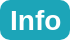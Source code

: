 <mxfile version="12.8.5" type="github">
  <diagram id="_ydm9mb26UawHPzNDRSl" name="Page-1">
    <mxGraphModel dx="1422" dy="794" grid="1" gridSize="10" guides="1" tooltips="1" connect="1" arrows="1" fold="1" page="1" pageScale="1" pageWidth="827" pageHeight="1169" math="0" shadow="0">
      <root>
        <mxCell id="0" />
        <mxCell id="1" parent="0" />
        <object label="Info" placeholders="1" name="gj" type="success" id="csUDb5PbQcDP9pSvcHry-1">
          <mxCell style="html=1;shadow=0;dashed=0;shape=mxgraph.bootstrap.rrect;rSize=5;strokeColor=none;strokeWidth=1;fillColor=#1CA5B8;fontColor=#FFFFFF;whiteSpace=wrap;align=left;verticalAlign=middle;spacingLeft=0;fontStyle=1;fontSize=14;spacing=5;" vertex="1" parent="1">
            <mxGeometry x="220" y="250" width="35" height="20" as="geometry" />
          </mxCell>
        </object>
      </root>
    </mxGraphModel>
  </diagram>
</mxfile>
